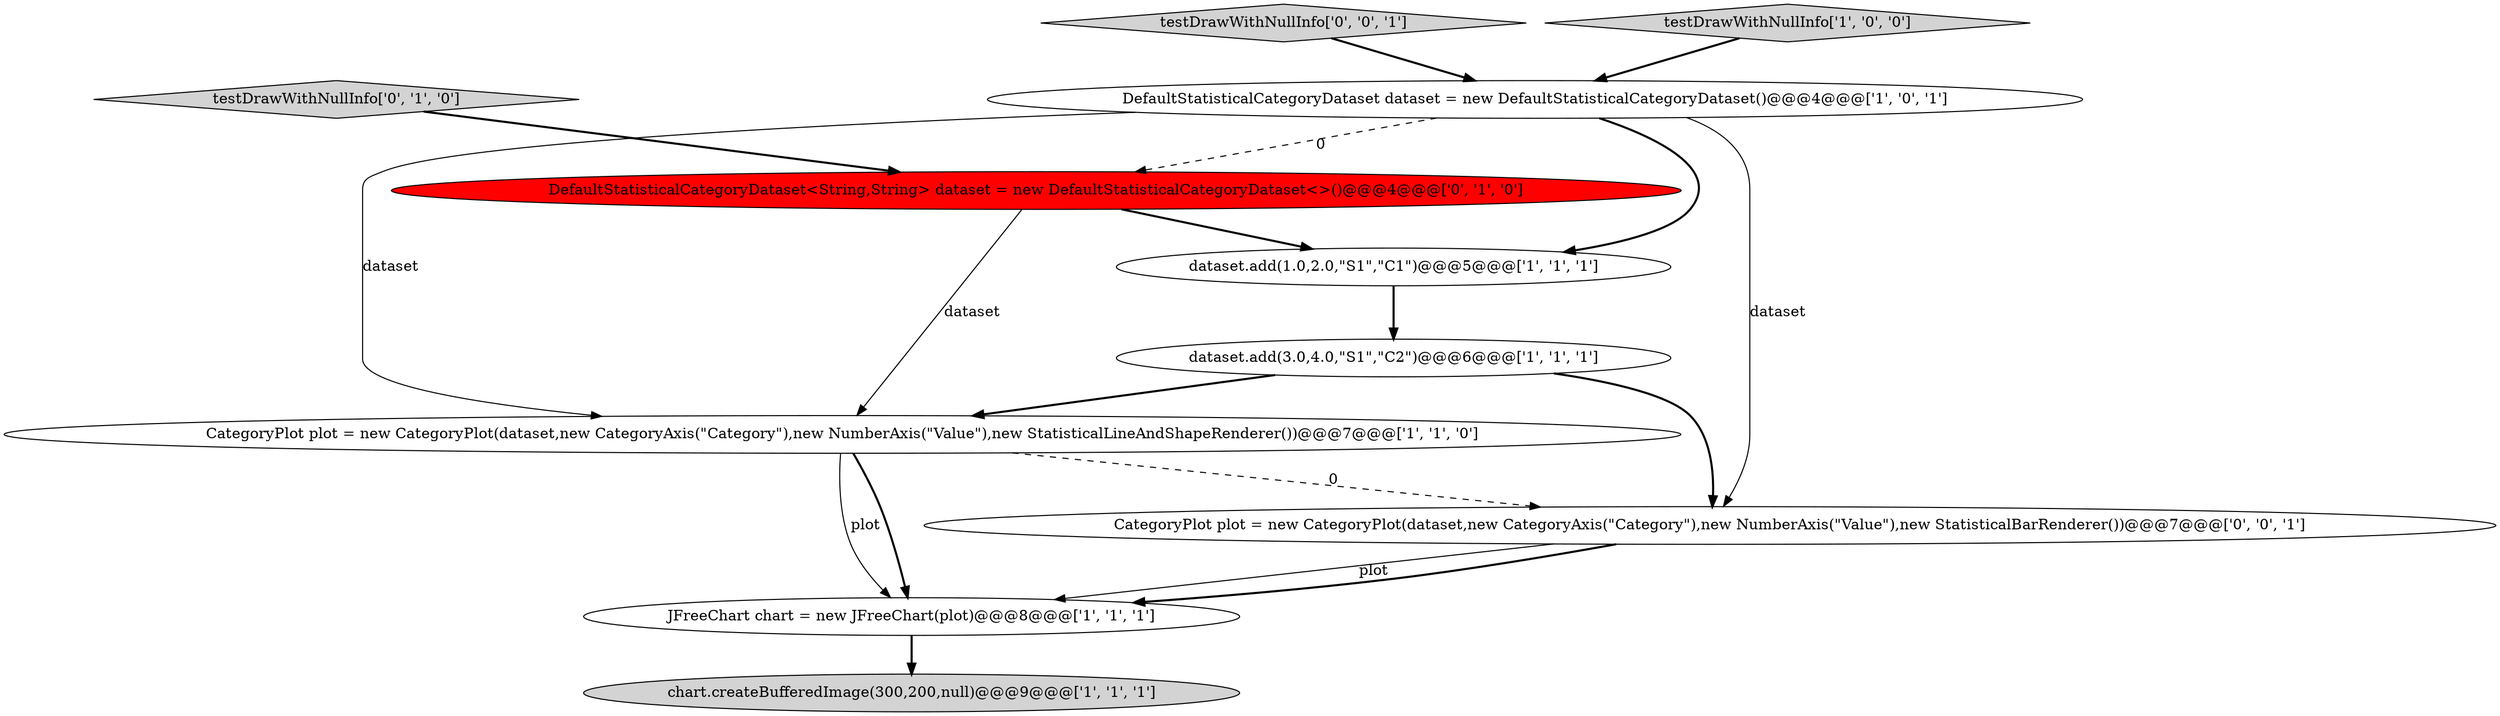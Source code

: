 digraph {
0 [style = filled, label = "JFreeChart chart = new JFreeChart(plot)@@@8@@@['1', '1', '1']", fillcolor = white, shape = ellipse image = "AAA0AAABBB1BBB"];
5 [style = filled, label = "CategoryPlot plot = new CategoryPlot(dataset,new CategoryAxis(\"Category\"),new NumberAxis(\"Value\"),new StatisticalLineAndShapeRenderer())@@@7@@@['1', '1', '0']", fillcolor = white, shape = ellipse image = "AAA0AAABBB1BBB"];
9 [style = filled, label = "testDrawWithNullInfo['0', '0', '1']", fillcolor = lightgray, shape = diamond image = "AAA0AAABBB3BBB"];
6 [style = filled, label = "testDrawWithNullInfo['1', '0', '0']", fillcolor = lightgray, shape = diamond image = "AAA0AAABBB1BBB"];
10 [style = filled, label = "CategoryPlot plot = new CategoryPlot(dataset,new CategoryAxis(\"Category\"),new NumberAxis(\"Value\"),new StatisticalBarRenderer())@@@7@@@['0', '0', '1']", fillcolor = white, shape = ellipse image = "AAA0AAABBB3BBB"];
8 [style = filled, label = "DefaultStatisticalCategoryDataset<String,String> dataset = new DefaultStatisticalCategoryDataset<>()@@@4@@@['0', '1', '0']", fillcolor = red, shape = ellipse image = "AAA1AAABBB2BBB"];
7 [style = filled, label = "testDrawWithNullInfo['0', '1', '0']", fillcolor = lightgray, shape = diamond image = "AAA0AAABBB2BBB"];
1 [style = filled, label = "chart.createBufferedImage(300,200,null)@@@9@@@['1', '1', '1']", fillcolor = lightgray, shape = ellipse image = "AAA0AAABBB1BBB"];
4 [style = filled, label = "dataset.add(3.0,4.0,\"S1\",\"C2\")@@@6@@@['1', '1', '1']", fillcolor = white, shape = ellipse image = "AAA0AAABBB1BBB"];
2 [style = filled, label = "DefaultStatisticalCategoryDataset dataset = new DefaultStatisticalCategoryDataset()@@@4@@@['1', '0', '1']", fillcolor = white, shape = ellipse image = "AAA0AAABBB1BBB"];
3 [style = filled, label = "dataset.add(1.0,2.0,\"S1\",\"C1\")@@@5@@@['1', '1', '1']", fillcolor = white, shape = ellipse image = "AAA0AAABBB1BBB"];
4->10 [style = bold, label=""];
2->5 [style = solid, label="dataset"];
10->0 [style = solid, label="plot"];
5->0 [style = solid, label="plot"];
5->0 [style = bold, label=""];
5->10 [style = dashed, label="0"];
7->8 [style = bold, label=""];
2->10 [style = solid, label="dataset"];
9->2 [style = bold, label=""];
4->5 [style = bold, label=""];
3->4 [style = bold, label=""];
0->1 [style = bold, label=""];
8->5 [style = solid, label="dataset"];
2->8 [style = dashed, label="0"];
10->0 [style = bold, label=""];
2->3 [style = bold, label=""];
8->3 [style = bold, label=""];
6->2 [style = bold, label=""];
}
